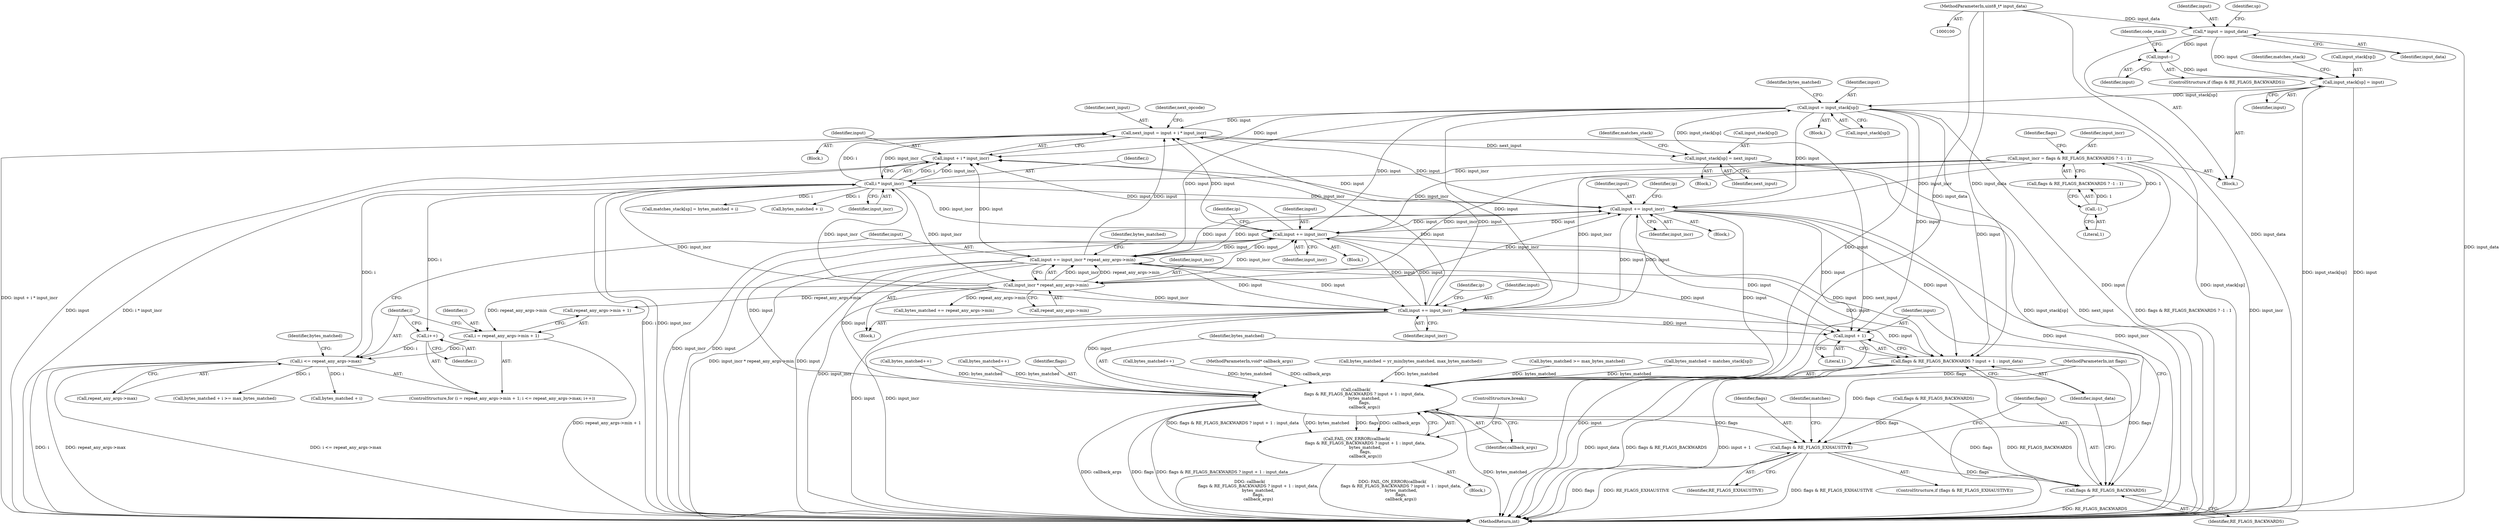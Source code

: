 digraph "0_yara_992480c30f75943e9cd6245bb2015c7737f9b661@array" {
"1000191" [label="(Call,input = input_stack[sp])"];
"1000167" [label="(Call,input_stack[sp] = input)"];
"1000119" [label="(Call,* input = input_data)"];
"1000102" [label="(MethodParameterIn,uint8_t* input_data)"];
"1000160" [label="(Call,input--)"];
"1000408" [label="(Call,input_stack[sp] = next_input)"];
"1000370" [label="(Call,next_input = input + i * input_incr)"];
"1000309" [label="(Call,input += input_incr)"];
"1000374" [label="(Call,i * input_incr)"];
"1000355" [label="(Call,i <= repeat_any_args->max)"];
"1000348" [label="(Call,i = repeat_any_args->min + 1)"];
"1000424" [label="(Call,input_incr * repeat_any_args->min)"];
"1000147" [label="(Call,input_incr = flags & RE_FLAGS_BACKWARDS ? -1 : 1)"];
"1000153" [label="(Call,-1)"];
"1000360" [label="(Call,i++)"];
"1000266" [label="(Call,input += input_incr)"];
"1000422" [label="(Call,input += input_incr * repeat_any_args->min)"];
"1000324" [label="(Call,input += input_incr)"];
"1000191" [label="(Call,input = input_stack[sp])"];
"1000220" [label="(Call,callback(\n             flags & RE_FLAGS_BACKWARDS ? input + 1 : input_data,\n             bytes_matched,\n             flags,\n             callback_args))"];
"1000215" [label="(Call,flags & RE_FLAGS_EXHAUSTIVE)"];
"1000222" [label="(Call,flags & RE_FLAGS_BACKWARDS)"];
"1000219" [label="(Call,FAIL_ON_ERROR(callback(\n             flags & RE_FLAGS_BACKWARDS ? input + 1 : input_data,\n             bytes_matched,\n             flags,\n             callback_args)))"];
"1000221" [label="(Call,flags & RE_FLAGS_BACKWARDS ? input + 1 : input_data)"];
"1000225" [label="(Call,input + 1)"];
"1000372" [label="(Call,input + i * input_incr)"];
"1000429" [label="(Call,bytes_matched += repeat_any_args->min)"];
"1000412" [label="(Identifier,next_input)"];
"1000131" [label="(Identifier,sp)"];
"1000347" [label="(ControlStructure,for (i = repeat_any_args->min + 1; i <= repeat_any_args->max; i++))"];
"1000326" [label="(Identifier,input_incr)"];
"1000349" [label="(Identifier,i)"];
"1000311" [label="(Identifier,input_incr)"];
"1000413" [label="(Call,matches_stack[sp] = bytes_matched + i)"];
"1000264" [label="(Call,bytes_matched++)"];
"1000183" [label="(Block,)"];
"1000102" [label="(MethodParameterIn,uint8_t* input_data)"];
"1000417" [label="(Call,bytes_matched + i)"];
"1000357" [label="(Call,repeat_any_args->max)"];
"1000223" [label="(Identifier,flags)"];
"1000215" [label="(Call,flags & RE_FLAGS_EXHAUSTIVE)"];
"1000423" [label="(Identifier,input)"];
"1000310" [label="(Identifier,input)"];
"1000253" [label="(Block,)"];
"1000309" [label="(Call,input += input_incr)"];
"1000105" [label="(MethodParameterIn,int flags)"];
"1000167" [label="(Call,input_stack[sp] = input)"];
"1000221" [label="(Call,flags & RE_FLAGS_BACKWARDS ? input + 1 : input_data)"];
"1000228" [label="(Identifier,input_data)"];
"1000222" [label="(Call,flags & RE_FLAGS_BACKWARDS)"];
"1000268" [label="(Identifier,input_incr)"];
"1000231" [label="(Identifier,callback_args)"];
"1000109" [label="(Block,)"];
"1000217" [label="(Identifier,RE_FLAGS_EXHAUSTIVE)"];
"1000430" [label="(Identifier,bytes_matched)"];
"1000370" [label="(Call,next_input = input + i * input_incr)"];
"1000153" [label="(Call,-1)"];
"1000425" [label="(Identifier,input_incr)"];
"1000120" [label="(Identifier,input)"];
"1000355" [label="(Call,i <= repeat_any_args->max)"];
"1000306" [label="(Block,)"];
"1000192" [label="(Identifier,input)"];
"1000214" [label="(ControlStructure,if (flags & RE_FLAGS_EXHAUSTIVE))"];
"1000328" [label="(Identifier,ip)"];
"1000307" [label="(Call,bytes_matched++)"];
"1000232" [label="(ControlStructure,break;)"];
"1000119" [label="(Call,* input = input_data)"];
"1000230" [label="(Identifier,flags)"];
"1000409" [label="(Call,input_stack[sp])"];
"1000158" [label="(Identifier,flags)"];
"1000348" [label="(Call,i = repeat_any_args->min + 1)"];
"1000229" [label="(Identifier,bytes_matched)"];
"1000364" [label="(Call,bytes_matched + i >= max_bytes_matched)"];
"1000267" [label="(Identifier,input)"];
"1000360" [label="(Call,i++)"];
"1000362" [label="(Block,)"];
"1000149" [label="(Call,flags & RE_FLAGS_BACKWARDS ? -1 : 1)"];
"1000270" [label="(Identifier,ip)"];
"1000164" [label="(Identifier,code_stack)"];
"1000160" [label="(Call,input--)"];
"1000174" [label="(Identifier,matches_stack)"];
"1000375" [label="(Identifier,i)"];
"1000376" [label="(Identifier,input_incr)"];
"1000171" [label="(Identifier,input)"];
"1000237" [label="(Identifier,matches)"];
"1000219" [label="(Call,FAIL_ON_ERROR(callback(\n             flags & RE_FLAGS_BACKWARDS ? input + 1 : input_data,\n             bytes_matched,\n             flags,\n             callback_args)))"];
"1000218" [label="(Block,)"];
"1000415" [label="(Identifier,matches_stack)"];
"1000220" [label="(Call,callback(\n             flags & RE_FLAGS_BACKWARDS ? input + 1 : input_data,\n             bytes_matched,\n             flags,\n             callback_args))"];
"1000322" [label="(Call,bytes_matched++)"];
"1000408" [label="(Call,input_stack[sp] = next_input)"];
"1000313" [label="(Identifier,ip)"];
"1000148" [label="(Identifier,input_incr)"];
"1000325" [label="(Identifier,input)"];
"1000191" [label="(Call,input = input_stack[sp])"];
"1000224" [label="(Identifier,RE_FLAGS_BACKWARDS)"];
"1000168" [label="(Call,input_stack[sp])"];
"1000426" [label="(Call,repeat_any_args->min)"];
"1000372" [label="(Call,input + i * input_incr)"];
"1000193" [label="(Call,input_stack[sp])"];
"1000324" [label="(Call,input += input_incr)"];
"1000216" [label="(Identifier,flags)"];
"1000263" [label="(Block,)"];
"1000381" [label="(Identifier,next_opcode)"];
"1000197" [label="(Identifier,bytes_matched)"];
"1000374" [label="(Call,i * input_incr)"];
"1000356" [label="(Identifier,i)"];
"1000107" [label="(MethodParameterIn,void* callback_args)"];
"1000226" [label="(Identifier,input)"];
"1000161" [label="(Identifier,input)"];
"1000121" [label="(Identifier,input_data)"];
"1000365" [label="(Call,bytes_matched + i)"];
"1000373" [label="(Identifier,input)"];
"1000154" [label="(Literal,1)"];
"1000147" [label="(Call,input_incr = flags & RE_FLAGS_BACKWARDS ? -1 : 1)"];
"1000371" [label="(Identifier,next_input)"];
"1000350" [label="(Call,repeat_any_args->min + 1)"];
"1000457" [label="(MethodReturn,int)"];
"1000266" [label="(Call,input += input_incr)"];
"1000424" [label="(Call,input_incr * repeat_any_args->min)"];
"1000395" [label="(Block,)"];
"1000227" [label="(Literal,1)"];
"1000422" [label="(Call,input += input_incr * repeat_any_args->min)"];
"1000361" [label="(Identifier,i)"];
"1000157" [label="(Call,flags & RE_FLAGS_BACKWARDS)"];
"1000366" [label="(Identifier,bytes_matched)"];
"1000434" [label="(Call,bytes_matched = yr_min(bytes_matched, max_bytes_matched))"];
"1000225" [label="(Call,input + 1)"];
"1000156" [label="(ControlStructure,if (flags & RE_FLAGS_BACKWARDS))"];
"1000246" [label="(Call,bytes_matched >= max_bytes_matched)"];
"1000196" [label="(Call,bytes_matched = matches_stack[sp])"];
"1000191" -> "1000183"  [label="AST: "];
"1000191" -> "1000193"  [label="CFG: "];
"1000192" -> "1000191"  [label="AST: "];
"1000193" -> "1000191"  [label="AST: "];
"1000197" -> "1000191"  [label="CFG: "];
"1000191" -> "1000457"  [label="DDG: input_stack[sp]"];
"1000191" -> "1000457"  [label="DDG: input"];
"1000167" -> "1000191"  [label="DDG: input_stack[sp]"];
"1000408" -> "1000191"  [label="DDG: input_stack[sp]"];
"1000191" -> "1000220"  [label="DDG: input"];
"1000191" -> "1000221"  [label="DDG: input"];
"1000191" -> "1000225"  [label="DDG: input"];
"1000191" -> "1000266"  [label="DDG: input"];
"1000191" -> "1000309"  [label="DDG: input"];
"1000191" -> "1000324"  [label="DDG: input"];
"1000191" -> "1000370"  [label="DDG: input"];
"1000191" -> "1000372"  [label="DDG: input"];
"1000191" -> "1000422"  [label="DDG: input"];
"1000167" -> "1000109"  [label="AST: "];
"1000167" -> "1000171"  [label="CFG: "];
"1000168" -> "1000167"  [label="AST: "];
"1000171" -> "1000167"  [label="AST: "];
"1000174" -> "1000167"  [label="CFG: "];
"1000167" -> "1000457"  [label="DDG: input_stack[sp]"];
"1000167" -> "1000457"  [label="DDG: input"];
"1000119" -> "1000167"  [label="DDG: input"];
"1000160" -> "1000167"  [label="DDG: input"];
"1000119" -> "1000109"  [label="AST: "];
"1000119" -> "1000121"  [label="CFG: "];
"1000120" -> "1000119"  [label="AST: "];
"1000121" -> "1000119"  [label="AST: "];
"1000131" -> "1000119"  [label="CFG: "];
"1000119" -> "1000457"  [label="DDG: input_data"];
"1000102" -> "1000119"  [label="DDG: input_data"];
"1000119" -> "1000160"  [label="DDG: input"];
"1000102" -> "1000100"  [label="AST: "];
"1000102" -> "1000457"  [label="DDG: input_data"];
"1000102" -> "1000220"  [label="DDG: input_data"];
"1000102" -> "1000221"  [label="DDG: input_data"];
"1000160" -> "1000156"  [label="AST: "];
"1000160" -> "1000161"  [label="CFG: "];
"1000161" -> "1000160"  [label="AST: "];
"1000164" -> "1000160"  [label="CFG: "];
"1000408" -> "1000395"  [label="AST: "];
"1000408" -> "1000412"  [label="CFG: "];
"1000409" -> "1000408"  [label="AST: "];
"1000412" -> "1000408"  [label="AST: "];
"1000415" -> "1000408"  [label="CFG: "];
"1000408" -> "1000457"  [label="DDG: input_stack[sp]"];
"1000408" -> "1000457"  [label="DDG: next_input"];
"1000370" -> "1000408"  [label="DDG: next_input"];
"1000370" -> "1000362"  [label="AST: "];
"1000370" -> "1000372"  [label="CFG: "];
"1000371" -> "1000370"  [label="AST: "];
"1000372" -> "1000370"  [label="AST: "];
"1000381" -> "1000370"  [label="CFG: "];
"1000370" -> "1000457"  [label="DDG: input + i * input_incr"];
"1000370" -> "1000457"  [label="DDG: next_input"];
"1000309" -> "1000370"  [label="DDG: input"];
"1000266" -> "1000370"  [label="DDG: input"];
"1000422" -> "1000370"  [label="DDG: input"];
"1000324" -> "1000370"  [label="DDG: input"];
"1000374" -> "1000370"  [label="DDG: i"];
"1000374" -> "1000370"  [label="DDG: input_incr"];
"1000309" -> "1000306"  [label="AST: "];
"1000309" -> "1000311"  [label="CFG: "];
"1000310" -> "1000309"  [label="AST: "];
"1000311" -> "1000309"  [label="AST: "];
"1000313" -> "1000309"  [label="CFG: "];
"1000309" -> "1000457"  [label="DDG: input"];
"1000309" -> "1000457"  [label="DDG: input_incr"];
"1000309" -> "1000220"  [label="DDG: input"];
"1000309" -> "1000221"  [label="DDG: input"];
"1000309" -> "1000225"  [label="DDG: input"];
"1000309" -> "1000266"  [label="DDG: input"];
"1000374" -> "1000309"  [label="DDG: input_incr"];
"1000424" -> "1000309"  [label="DDG: input_incr"];
"1000147" -> "1000309"  [label="DDG: input_incr"];
"1000266" -> "1000309"  [label="DDG: input"];
"1000422" -> "1000309"  [label="DDG: input"];
"1000324" -> "1000309"  [label="DDG: input"];
"1000309" -> "1000324"  [label="DDG: input"];
"1000309" -> "1000372"  [label="DDG: input"];
"1000309" -> "1000422"  [label="DDG: input"];
"1000374" -> "1000372"  [label="AST: "];
"1000374" -> "1000376"  [label="CFG: "];
"1000375" -> "1000374"  [label="AST: "];
"1000376" -> "1000374"  [label="AST: "];
"1000372" -> "1000374"  [label="CFG: "];
"1000374" -> "1000457"  [label="DDG: input_incr"];
"1000374" -> "1000457"  [label="DDG: i"];
"1000374" -> "1000266"  [label="DDG: input_incr"];
"1000374" -> "1000324"  [label="DDG: input_incr"];
"1000374" -> "1000360"  [label="DDG: i"];
"1000374" -> "1000372"  [label="DDG: i"];
"1000374" -> "1000372"  [label="DDG: input_incr"];
"1000355" -> "1000374"  [label="DDG: i"];
"1000424" -> "1000374"  [label="DDG: input_incr"];
"1000147" -> "1000374"  [label="DDG: input_incr"];
"1000374" -> "1000413"  [label="DDG: i"];
"1000374" -> "1000417"  [label="DDG: i"];
"1000374" -> "1000424"  [label="DDG: input_incr"];
"1000355" -> "1000347"  [label="AST: "];
"1000355" -> "1000357"  [label="CFG: "];
"1000356" -> "1000355"  [label="AST: "];
"1000357" -> "1000355"  [label="AST: "];
"1000366" -> "1000355"  [label="CFG: "];
"1000423" -> "1000355"  [label="CFG: "];
"1000355" -> "1000457"  [label="DDG: i"];
"1000355" -> "1000457"  [label="DDG: repeat_any_args->max"];
"1000355" -> "1000457"  [label="DDG: i <= repeat_any_args->max"];
"1000348" -> "1000355"  [label="DDG: i"];
"1000360" -> "1000355"  [label="DDG: i"];
"1000355" -> "1000364"  [label="DDG: i"];
"1000355" -> "1000365"  [label="DDG: i"];
"1000348" -> "1000347"  [label="AST: "];
"1000348" -> "1000350"  [label="CFG: "];
"1000349" -> "1000348"  [label="AST: "];
"1000350" -> "1000348"  [label="AST: "];
"1000356" -> "1000348"  [label="CFG: "];
"1000348" -> "1000457"  [label="DDG: repeat_any_args->min + 1"];
"1000424" -> "1000348"  [label="DDG: repeat_any_args->min"];
"1000424" -> "1000422"  [label="AST: "];
"1000424" -> "1000426"  [label="CFG: "];
"1000425" -> "1000424"  [label="AST: "];
"1000426" -> "1000424"  [label="AST: "];
"1000422" -> "1000424"  [label="CFG: "];
"1000424" -> "1000457"  [label="DDG: input_incr"];
"1000424" -> "1000266"  [label="DDG: input_incr"];
"1000424" -> "1000324"  [label="DDG: input_incr"];
"1000424" -> "1000350"  [label="DDG: repeat_any_args->min"];
"1000424" -> "1000422"  [label="DDG: input_incr"];
"1000424" -> "1000422"  [label="DDG: repeat_any_args->min"];
"1000147" -> "1000424"  [label="DDG: input_incr"];
"1000424" -> "1000429"  [label="DDG: repeat_any_args->min"];
"1000147" -> "1000109"  [label="AST: "];
"1000147" -> "1000149"  [label="CFG: "];
"1000148" -> "1000147"  [label="AST: "];
"1000149" -> "1000147"  [label="AST: "];
"1000158" -> "1000147"  [label="CFG: "];
"1000147" -> "1000457"  [label="DDG: flags & RE_FLAGS_BACKWARDS ? -1 : 1"];
"1000147" -> "1000457"  [label="DDG: input_incr"];
"1000153" -> "1000147"  [label="DDG: 1"];
"1000147" -> "1000266"  [label="DDG: input_incr"];
"1000147" -> "1000324"  [label="DDG: input_incr"];
"1000153" -> "1000149"  [label="AST: "];
"1000153" -> "1000154"  [label="CFG: "];
"1000154" -> "1000153"  [label="AST: "];
"1000149" -> "1000153"  [label="CFG: "];
"1000153" -> "1000149"  [label="DDG: 1"];
"1000360" -> "1000347"  [label="AST: "];
"1000360" -> "1000361"  [label="CFG: "];
"1000361" -> "1000360"  [label="AST: "];
"1000356" -> "1000360"  [label="CFG: "];
"1000266" -> "1000263"  [label="AST: "];
"1000266" -> "1000268"  [label="CFG: "];
"1000267" -> "1000266"  [label="AST: "];
"1000268" -> "1000266"  [label="AST: "];
"1000270" -> "1000266"  [label="CFG: "];
"1000266" -> "1000457"  [label="DDG: input"];
"1000266" -> "1000457"  [label="DDG: input_incr"];
"1000266" -> "1000220"  [label="DDG: input"];
"1000266" -> "1000221"  [label="DDG: input"];
"1000266" -> "1000225"  [label="DDG: input"];
"1000422" -> "1000266"  [label="DDG: input"];
"1000324" -> "1000266"  [label="DDG: input"];
"1000266" -> "1000324"  [label="DDG: input"];
"1000266" -> "1000372"  [label="DDG: input"];
"1000266" -> "1000422"  [label="DDG: input"];
"1000422" -> "1000253"  [label="AST: "];
"1000423" -> "1000422"  [label="AST: "];
"1000430" -> "1000422"  [label="CFG: "];
"1000422" -> "1000457"  [label="DDG: input"];
"1000422" -> "1000457"  [label="DDG: input_incr * repeat_any_args->min"];
"1000422" -> "1000220"  [label="DDG: input"];
"1000422" -> "1000221"  [label="DDG: input"];
"1000422" -> "1000225"  [label="DDG: input"];
"1000422" -> "1000324"  [label="DDG: input"];
"1000422" -> "1000372"  [label="DDG: input"];
"1000324" -> "1000422"  [label="DDG: input"];
"1000324" -> "1000253"  [label="AST: "];
"1000324" -> "1000326"  [label="CFG: "];
"1000325" -> "1000324"  [label="AST: "];
"1000326" -> "1000324"  [label="AST: "];
"1000328" -> "1000324"  [label="CFG: "];
"1000324" -> "1000457"  [label="DDG: input_incr"];
"1000324" -> "1000457"  [label="DDG: input"];
"1000324" -> "1000220"  [label="DDG: input"];
"1000324" -> "1000221"  [label="DDG: input"];
"1000324" -> "1000225"  [label="DDG: input"];
"1000324" -> "1000372"  [label="DDG: input"];
"1000220" -> "1000219"  [label="AST: "];
"1000220" -> "1000231"  [label="CFG: "];
"1000221" -> "1000220"  [label="AST: "];
"1000229" -> "1000220"  [label="AST: "];
"1000230" -> "1000220"  [label="AST: "];
"1000231" -> "1000220"  [label="AST: "];
"1000219" -> "1000220"  [label="CFG: "];
"1000220" -> "1000457"  [label="DDG: flags & RE_FLAGS_BACKWARDS ? input + 1 : input_data"];
"1000220" -> "1000457"  [label="DDG: bytes_matched"];
"1000220" -> "1000457"  [label="DDG: callback_args"];
"1000220" -> "1000457"  [label="DDG: flags"];
"1000220" -> "1000215"  [label="DDG: flags"];
"1000220" -> "1000219"  [label="DDG: flags & RE_FLAGS_BACKWARDS ? input + 1 : input_data"];
"1000220" -> "1000219"  [label="DDG: bytes_matched"];
"1000220" -> "1000219"  [label="DDG: flags"];
"1000220" -> "1000219"  [label="DDG: callback_args"];
"1000264" -> "1000220"  [label="DDG: bytes_matched"];
"1000322" -> "1000220"  [label="DDG: bytes_matched"];
"1000307" -> "1000220"  [label="DDG: bytes_matched"];
"1000246" -> "1000220"  [label="DDG: bytes_matched"];
"1000196" -> "1000220"  [label="DDG: bytes_matched"];
"1000434" -> "1000220"  [label="DDG: bytes_matched"];
"1000222" -> "1000220"  [label="DDG: flags"];
"1000105" -> "1000220"  [label="DDG: flags"];
"1000107" -> "1000220"  [label="DDG: callback_args"];
"1000215" -> "1000214"  [label="AST: "];
"1000215" -> "1000217"  [label="CFG: "];
"1000216" -> "1000215"  [label="AST: "];
"1000217" -> "1000215"  [label="AST: "];
"1000223" -> "1000215"  [label="CFG: "];
"1000237" -> "1000215"  [label="CFG: "];
"1000215" -> "1000457"  [label="DDG: flags"];
"1000215" -> "1000457"  [label="DDG: RE_FLAGS_EXHAUSTIVE"];
"1000215" -> "1000457"  [label="DDG: flags & RE_FLAGS_EXHAUSTIVE"];
"1000157" -> "1000215"  [label="DDG: flags"];
"1000105" -> "1000215"  [label="DDG: flags"];
"1000215" -> "1000222"  [label="DDG: flags"];
"1000222" -> "1000221"  [label="AST: "];
"1000222" -> "1000224"  [label="CFG: "];
"1000223" -> "1000222"  [label="AST: "];
"1000224" -> "1000222"  [label="AST: "];
"1000226" -> "1000222"  [label="CFG: "];
"1000228" -> "1000222"  [label="CFG: "];
"1000222" -> "1000457"  [label="DDG: RE_FLAGS_BACKWARDS"];
"1000105" -> "1000222"  [label="DDG: flags"];
"1000157" -> "1000222"  [label="DDG: RE_FLAGS_BACKWARDS"];
"1000219" -> "1000218"  [label="AST: "];
"1000232" -> "1000219"  [label="CFG: "];
"1000219" -> "1000457"  [label="DDG: FAIL_ON_ERROR(callback(\n             flags & RE_FLAGS_BACKWARDS ? input + 1 : input_data,\n             bytes_matched,\n             flags,\n             callback_args))"];
"1000219" -> "1000457"  [label="DDG: callback(\n             flags & RE_FLAGS_BACKWARDS ? input + 1 : input_data,\n             bytes_matched,\n             flags,\n             callback_args)"];
"1000221" -> "1000225"  [label="CFG: "];
"1000221" -> "1000228"  [label="CFG: "];
"1000225" -> "1000221"  [label="AST: "];
"1000228" -> "1000221"  [label="AST: "];
"1000229" -> "1000221"  [label="CFG: "];
"1000221" -> "1000457"  [label="DDG: input + 1"];
"1000221" -> "1000457"  [label="DDG: input_data"];
"1000221" -> "1000457"  [label="DDG: flags & RE_FLAGS_BACKWARDS"];
"1000225" -> "1000227"  [label="CFG: "];
"1000226" -> "1000225"  [label="AST: "];
"1000227" -> "1000225"  [label="AST: "];
"1000225" -> "1000457"  [label="DDG: input"];
"1000373" -> "1000372"  [label="AST: "];
"1000372" -> "1000457"  [label="DDG: input"];
"1000372" -> "1000457"  [label="DDG: i * input_incr"];
}
